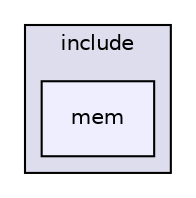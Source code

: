 digraph "/home/loudish/modustus-cs450/mpx-spring2017-modestus/mpx_core/include/mem" {
  compound=true
  node [ fontsize="10", fontname="Helvetica"];
  edge [ labelfontsize="10", labelfontname="Helvetica"];
  subgraph clusterdir_2b2cfc5bbf2f7ab54aab1325e138d170 {
    graph [ bgcolor="#ddddee", pencolor="black", label="include" fontname="Helvetica", fontsize="10", URL="dir_2b2cfc5bbf2f7ab54aab1325e138d170.html"]
  dir_7b695e8c6afbe4143ba5c5394118c9fe [shape=box, label="mem", style="filled", fillcolor="#eeeeff", pencolor="black", URL="dir_7b695e8c6afbe4143ba5c5394118c9fe.html"];
  }
}
